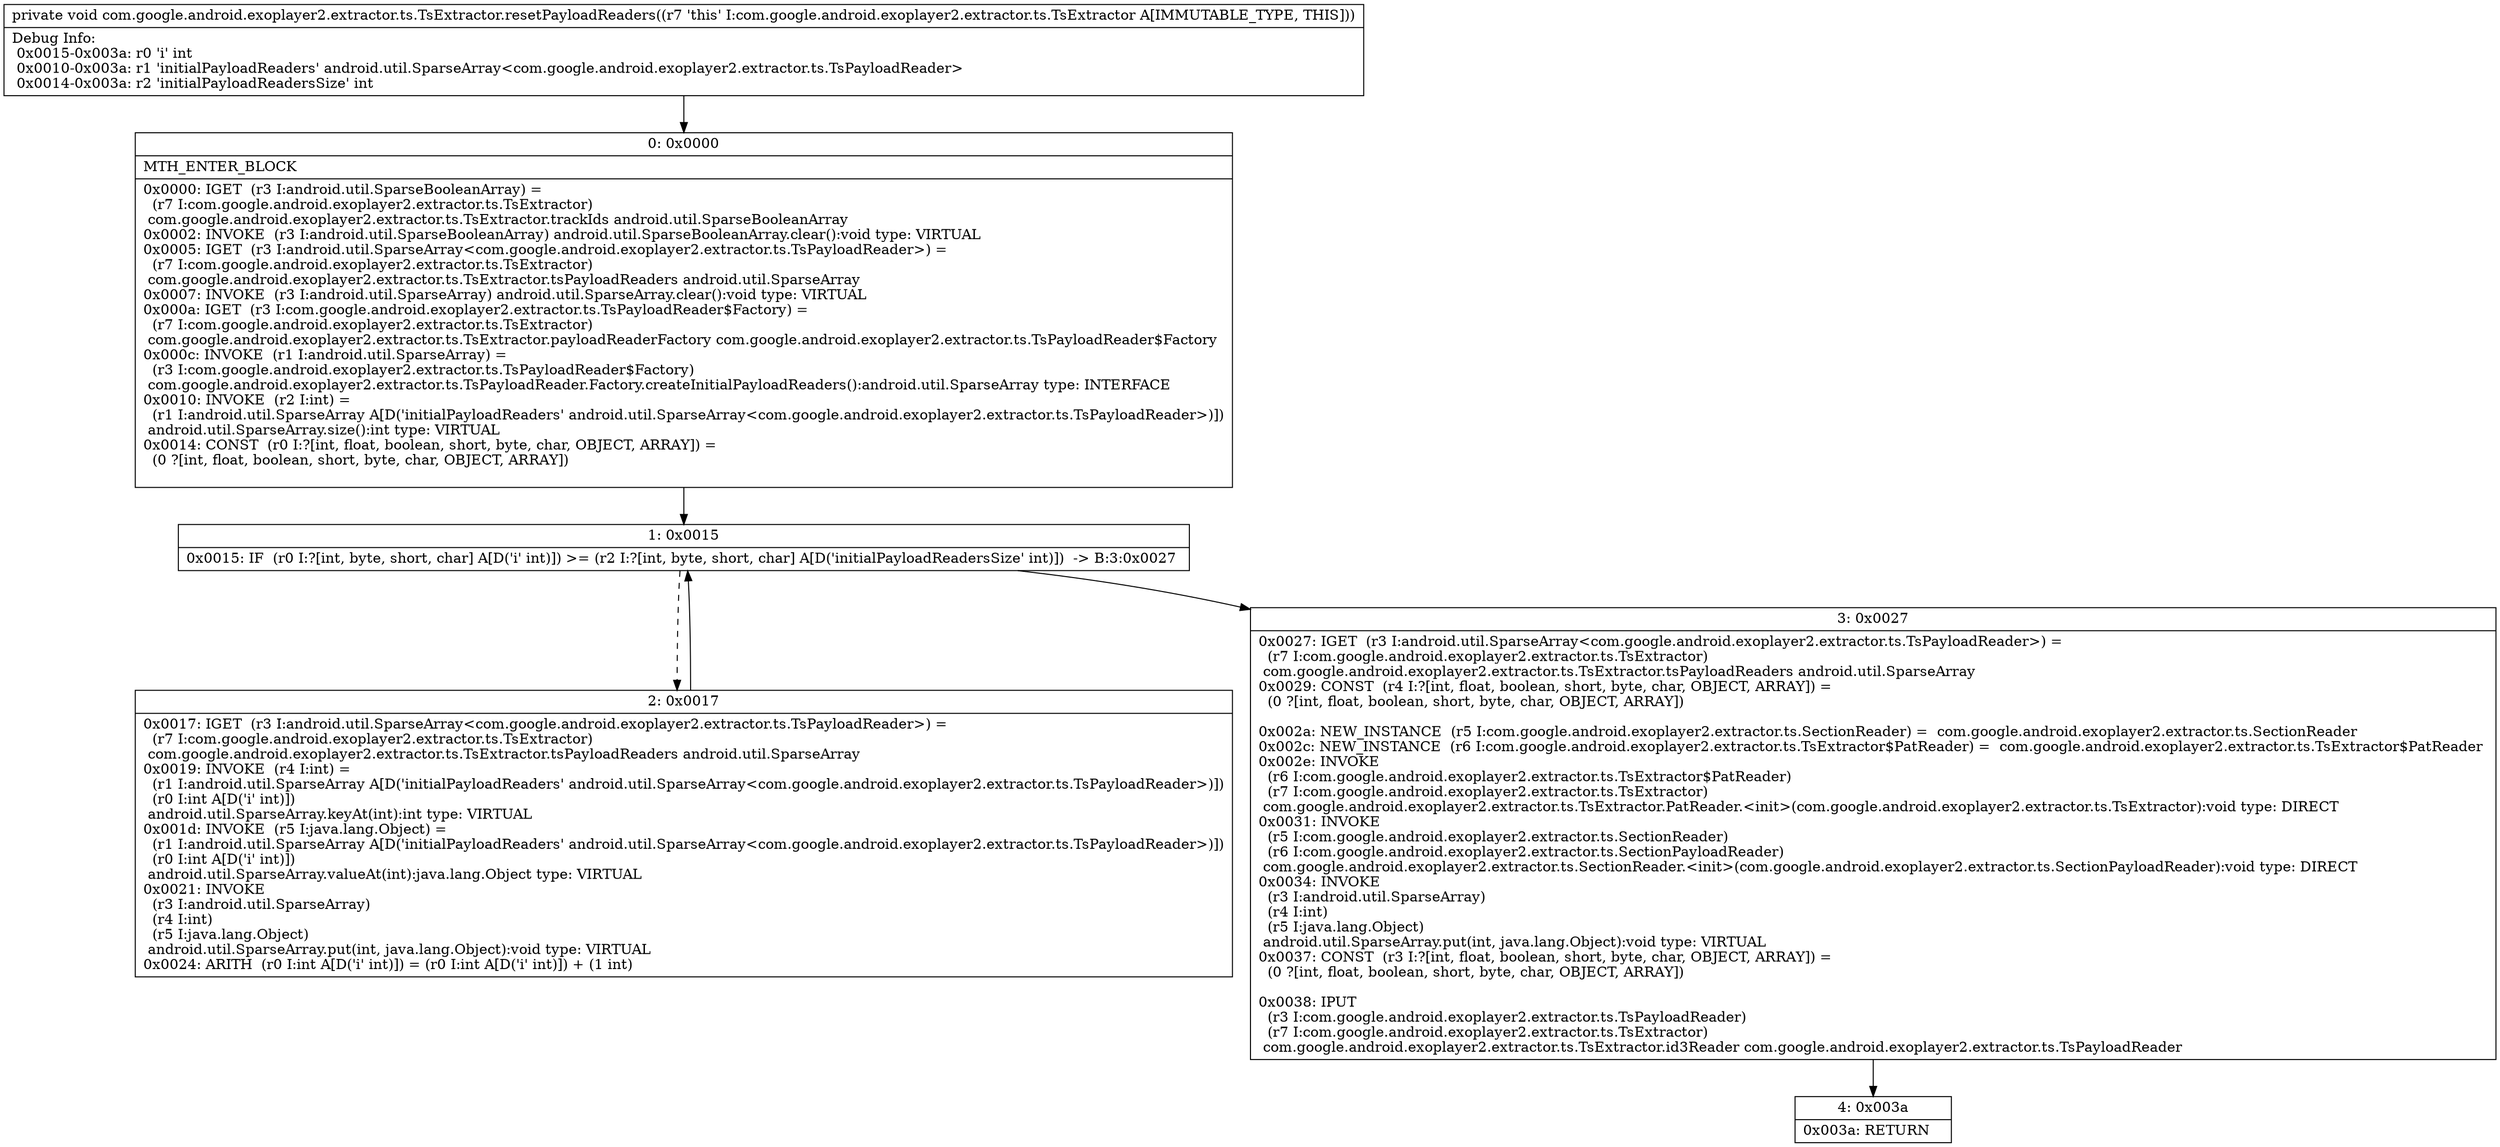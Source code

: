 digraph "CFG forcom.google.android.exoplayer2.extractor.ts.TsExtractor.resetPayloadReaders()V" {
Node_0 [shape=record,label="{0\:\ 0x0000|MTH_ENTER_BLOCK\l|0x0000: IGET  (r3 I:android.util.SparseBooleanArray) = \l  (r7 I:com.google.android.exoplayer2.extractor.ts.TsExtractor)\l com.google.android.exoplayer2.extractor.ts.TsExtractor.trackIds android.util.SparseBooleanArray \l0x0002: INVOKE  (r3 I:android.util.SparseBooleanArray) android.util.SparseBooleanArray.clear():void type: VIRTUAL \l0x0005: IGET  (r3 I:android.util.SparseArray\<com.google.android.exoplayer2.extractor.ts.TsPayloadReader\>) = \l  (r7 I:com.google.android.exoplayer2.extractor.ts.TsExtractor)\l com.google.android.exoplayer2.extractor.ts.TsExtractor.tsPayloadReaders android.util.SparseArray \l0x0007: INVOKE  (r3 I:android.util.SparseArray) android.util.SparseArray.clear():void type: VIRTUAL \l0x000a: IGET  (r3 I:com.google.android.exoplayer2.extractor.ts.TsPayloadReader$Factory) = \l  (r7 I:com.google.android.exoplayer2.extractor.ts.TsExtractor)\l com.google.android.exoplayer2.extractor.ts.TsExtractor.payloadReaderFactory com.google.android.exoplayer2.extractor.ts.TsPayloadReader$Factory \l0x000c: INVOKE  (r1 I:android.util.SparseArray) = \l  (r3 I:com.google.android.exoplayer2.extractor.ts.TsPayloadReader$Factory)\l com.google.android.exoplayer2.extractor.ts.TsPayloadReader.Factory.createInitialPayloadReaders():android.util.SparseArray type: INTERFACE \l0x0010: INVOKE  (r2 I:int) = \l  (r1 I:android.util.SparseArray A[D('initialPayloadReaders' android.util.SparseArray\<com.google.android.exoplayer2.extractor.ts.TsPayloadReader\>)])\l android.util.SparseArray.size():int type: VIRTUAL \l0x0014: CONST  (r0 I:?[int, float, boolean, short, byte, char, OBJECT, ARRAY]) = \l  (0 ?[int, float, boolean, short, byte, char, OBJECT, ARRAY])\l \l}"];
Node_1 [shape=record,label="{1\:\ 0x0015|0x0015: IF  (r0 I:?[int, byte, short, char] A[D('i' int)]) \>= (r2 I:?[int, byte, short, char] A[D('initialPayloadReadersSize' int)])  \-\> B:3:0x0027 \l}"];
Node_2 [shape=record,label="{2\:\ 0x0017|0x0017: IGET  (r3 I:android.util.SparseArray\<com.google.android.exoplayer2.extractor.ts.TsPayloadReader\>) = \l  (r7 I:com.google.android.exoplayer2.extractor.ts.TsExtractor)\l com.google.android.exoplayer2.extractor.ts.TsExtractor.tsPayloadReaders android.util.SparseArray \l0x0019: INVOKE  (r4 I:int) = \l  (r1 I:android.util.SparseArray A[D('initialPayloadReaders' android.util.SparseArray\<com.google.android.exoplayer2.extractor.ts.TsPayloadReader\>)])\l  (r0 I:int A[D('i' int)])\l android.util.SparseArray.keyAt(int):int type: VIRTUAL \l0x001d: INVOKE  (r5 I:java.lang.Object) = \l  (r1 I:android.util.SparseArray A[D('initialPayloadReaders' android.util.SparseArray\<com.google.android.exoplayer2.extractor.ts.TsPayloadReader\>)])\l  (r0 I:int A[D('i' int)])\l android.util.SparseArray.valueAt(int):java.lang.Object type: VIRTUAL \l0x0021: INVOKE  \l  (r3 I:android.util.SparseArray)\l  (r4 I:int)\l  (r5 I:java.lang.Object)\l android.util.SparseArray.put(int, java.lang.Object):void type: VIRTUAL \l0x0024: ARITH  (r0 I:int A[D('i' int)]) = (r0 I:int A[D('i' int)]) + (1 int) \l}"];
Node_3 [shape=record,label="{3\:\ 0x0027|0x0027: IGET  (r3 I:android.util.SparseArray\<com.google.android.exoplayer2.extractor.ts.TsPayloadReader\>) = \l  (r7 I:com.google.android.exoplayer2.extractor.ts.TsExtractor)\l com.google.android.exoplayer2.extractor.ts.TsExtractor.tsPayloadReaders android.util.SparseArray \l0x0029: CONST  (r4 I:?[int, float, boolean, short, byte, char, OBJECT, ARRAY]) = \l  (0 ?[int, float, boolean, short, byte, char, OBJECT, ARRAY])\l \l0x002a: NEW_INSTANCE  (r5 I:com.google.android.exoplayer2.extractor.ts.SectionReader) =  com.google.android.exoplayer2.extractor.ts.SectionReader \l0x002c: NEW_INSTANCE  (r6 I:com.google.android.exoplayer2.extractor.ts.TsExtractor$PatReader) =  com.google.android.exoplayer2.extractor.ts.TsExtractor$PatReader \l0x002e: INVOKE  \l  (r6 I:com.google.android.exoplayer2.extractor.ts.TsExtractor$PatReader)\l  (r7 I:com.google.android.exoplayer2.extractor.ts.TsExtractor)\l com.google.android.exoplayer2.extractor.ts.TsExtractor.PatReader.\<init\>(com.google.android.exoplayer2.extractor.ts.TsExtractor):void type: DIRECT \l0x0031: INVOKE  \l  (r5 I:com.google.android.exoplayer2.extractor.ts.SectionReader)\l  (r6 I:com.google.android.exoplayer2.extractor.ts.SectionPayloadReader)\l com.google.android.exoplayer2.extractor.ts.SectionReader.\<init\>(com.google.android.exoplayer2.extractor.ts.SectionPayloadReader):void type: DIRECT \l0x0034: INVOKE  \l  (r3 I:android.util.SparseArray)\l  (r4 I:int)\l  (r5 I:java.lang.Object)\l android.util.SparseArray.put(int, java.lang.Object):void type: VIRTUAL \l0x0037: CONST  (r3 I:?[int, float, boolean, short, byte, char, OBJECT, ARRAY]) = \l  (0 ?[int, float, boolean, short, byte, char, OBJECT, ARRAY])\l \l0x0038: IPUT  \l  (r3 I:com.google.android.exoplayer2.extractor.ts.TsPayloadReader)\l  (r7 I:com.google.android.exoplayer2.extractor.ts.TsExtractor)\l com.google.android.exoplayer2.extractor.ts.TsExtractor.id3Reader com.google.android.exoplayer2.extractor.ts.TsPayloadReader \l}"];
Node_4 [shape=record,label="{4\:\ 0x003a|0x003a: RETURN   \l}"];
MethodNode[shape=record,label="{private void com.google.android.exoplayer2.extractor.ts.TsExtractor.resetPayloadReaders((r7 'this' I:com.google.android.exoplayer2.extractor.ts.TsExtractor A[IMMUTABLE_TYPE, THIS]))  | Debug Info:\l  0x0015\-0x003a: r0 'i' int\l  0x0010\-0x003a: r1 'initialPayloadReaders' android.util.SparseArray\<com.google.android.exoplayer2.extractor.ts.TsPayloadReader\>\l  0x0014\-0x003a: r2 'initialPayloadReadersSize' int\l}"];
MethodNode -> Node_0;
Node_0 -> Node_1;
Node_1 -> Node_2[style=dashed];
Node_1 -> Node_3;
Node_2 -> Node_1;
Node_3 -> Node_4;
}

